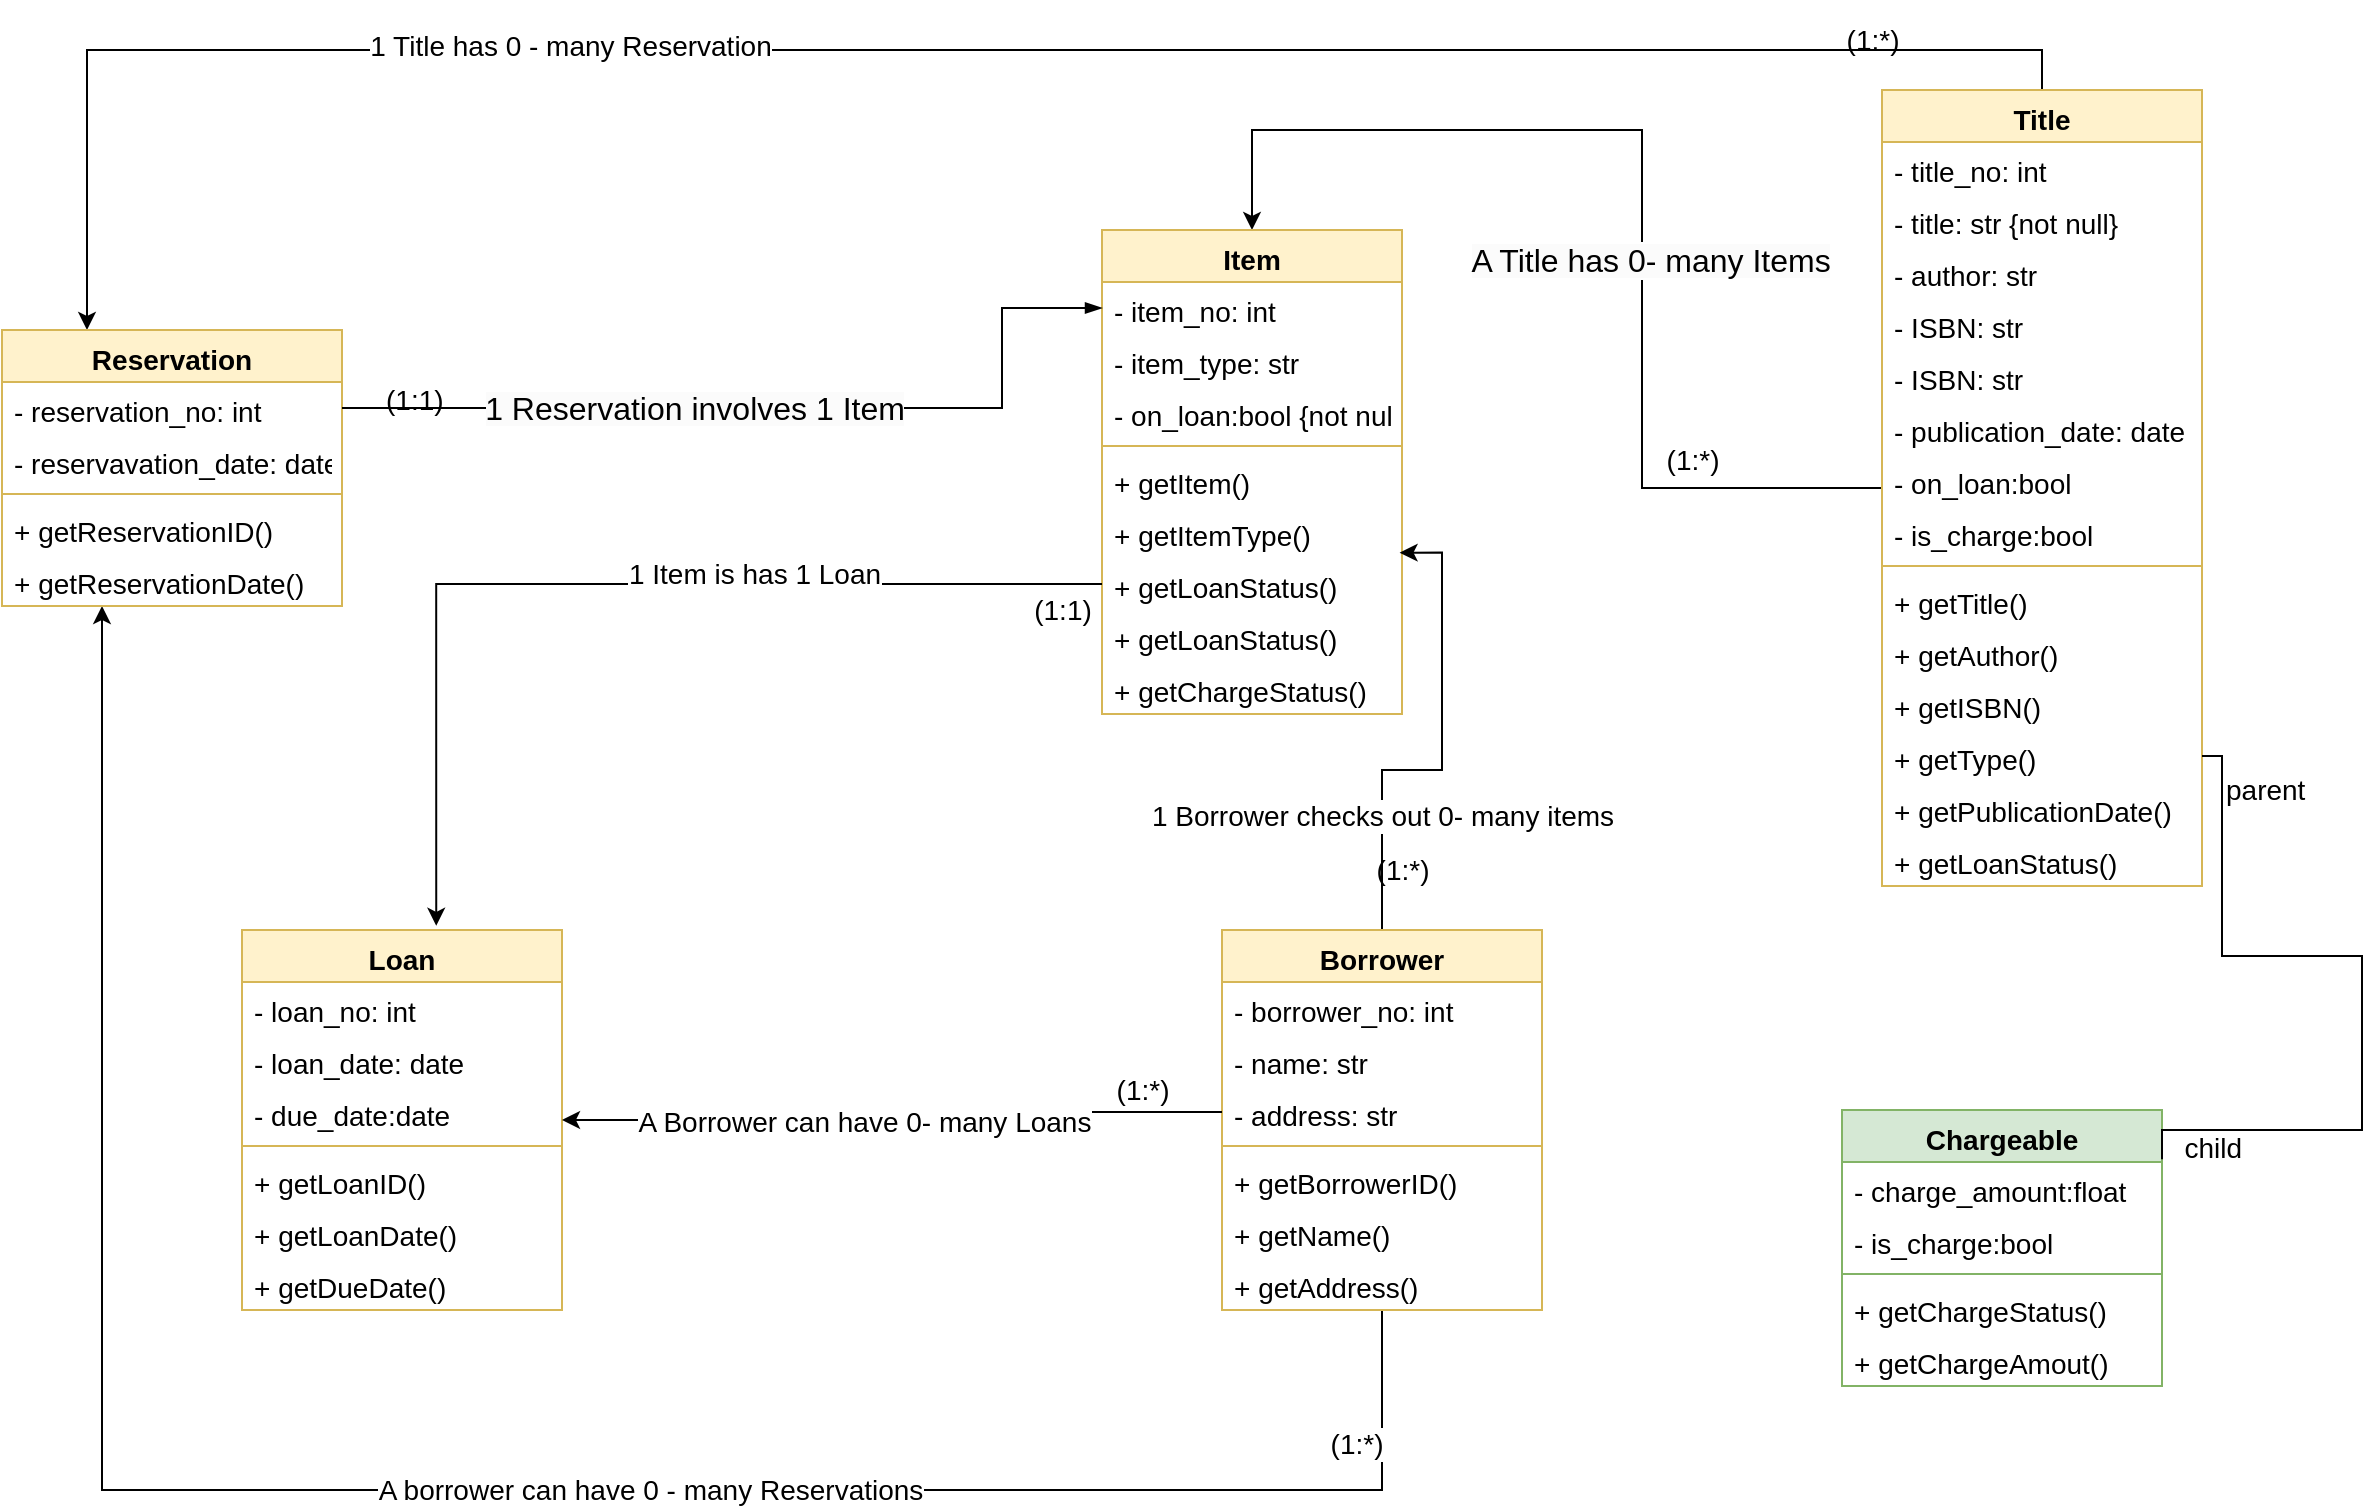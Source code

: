 <mxfile version="20.7.4" type="device"><diagram id="bBGUIYd9gj0dmMG-i7Sc" name="Page-1"><mxGraphModel dx="1505" dy="787" grid="1" gridSize="10" guides="1" tooltips="1" connect="1" arrows="1" fold="1" page="1" pageScale="1" pageWidth="827" pageHeight="1169" math="0" shadow="0"><root><mxCell id="0"/><mxCell id="1" parent="0"/><mxCell id="2UbSe9SqMsYkN2ziqk0T-15" style="edgeStyle=orthogonalEdgeStyle;rounded=0;orthogonalLoop=1;jettySize=auto;html=1;entryX=0.5;entryY=0;entryDx=0;entryDy=0;strokeColor=default;fontSize=14;startArrow=none;startFill=0;endArrow=classic;endFill=1;" edge="1" parent="1" source="ZYg50fIGtOqlQv4kDnU--1" target="ZYg50fIGtOqlQv4kDnU--32"><mxGeometry relative="1" as="geometry"><Array as="points"><mxPoint x="1040" y="359"/><mxPoint x="1040" y="180"/><mxPoint x="845" y="180"/></Array></mxGeometry></mxCell><mxCell id="2UbSe9SqMsYkN2ziqk0T-25" value="&lt;span style=&quot;font-family: Arial, sans-serif; font-size: 16px; text-align: start; text-indent: -24px; background-color: rgb(251, 251, 251);&quot;&gt;A Title has 0- many Items&lt;/span&gt;" style="edgeLabel;html=1;align=center;verticalAlign=middle;resizable=0;points=[];fontSize=14;" vertex="1" connectable="0" parent="2UbSe9SqMsYkN2ziqk0T-15"><mxGeometry x="-0.135" y="-4" relative="1" as="geometry"><mxPoint y="1" as="offset"/></mxGeometry></mxCell><mxCell id="2UbSe9SqMsYkN2ziqk0T-47" style="edgeStyle=orthogonalEdgeStyle;rounded=0;orthogonalLoop=1;jettySize=auto;html=1;entryX=0.25;entryY=0;entryDx=0;entryDy=0;strokeColor=default;fontSize=14;startArrow=none;startFill=0;endArrow=classic;endFill=1;" edge="1" parent="1" source="ZYg50fIGtOqlQv4kDnU--1" target="ZYg50fIGtOqlQv4kDnU--67"><mxGeometry relative="1" as="geometry"><Array as="points"><mxPoint x="1240" y="140"/><mxPoint x="263" y="140"/></Array></mxGeometry></mxCell><mxCell id="2UbSe9SqMsYkN2ziqk0T-49" value="1 Title has 0 - many Reservation" style="edgeLabel;html=1;align=center;verticalAlign=middle;resizable=0;points=[];fontSize=14;" vertex="1" connectable="0" parent="2UbSe9SqMsYkN2ziqk0T-47"><mxGeometry x="0.33" y="-2" relative="1" as="geometry"><mxPoint as="offset"/></mxGeometry></mxCell><mxCell id="ZYg50fIGtOqlQv4kDnU--1" value="Title" style="swimlane;fontStyle=1;align=center;verticalAlign=top;childLayout=stackLayout;horizontal=1;startSize=26;horizontalStack=0;resizeParent=1;resizeParentMax=0;resizeLast=0;collapsible=1;marginBottom=0;fillColor=#fff2cc;strokeColor=#d6b656;fontSize=14;" parent="1" vertex="1"><mxGeometry x="1160" y="160" width="160" height="398" as="geometry"/></mxCell><mxCell id="ZYg50fIGtOqlQv4kDnU--2" value="- title_no: int " style="text;strokeColor=none;fillColor=none;align=left;verticalAlign=top;spacingLeft=4;spacingRight=4;overflow=hidden;rotatable=0;points=[[0,0.5],[1,0.5]];portConstraint=eastwest;fontSize=14;" parent="ZYg50fIGtOqlQv4kDnU--1" vertex="1"><mxGeometry y="26" width="160" height="26" as="geometry"/></mxCell><mxCell id="ZYg50fIGtOqlQv4kDnU--47" value="- title: str {not null} " style="text;strokeColor=none;fillColor=none;align=left;verticalAlign=top;spacingLeft=4;spacingRight=4;overflow=hidden;rotatable=0;points=[[0,0.5],[1,0.5]];portConstraint=eastwest;fontSize=14;" parent="ZYg50fIGtOqlQv4kDnU--1" vertex="1"><mxGeometry y="52" width="160" height="26" as="geometry"/></mxCell><mxCell id="ZYg50fIGtOqlQv4kDnU--6" value="- author: str " style="text;strokeColor=none;fillColor=none;align=left;verticalAlign=top;spacingLeft=4;spacingRight=4;overflow=hidden;rotatable=0;points=[[0,0.5],[1,0.5]];portConstraint=eastwest;fontSize=14;" parent="ZYg50fIGtOqlQv4kDnU--1" vertex="1"><mxGeometry y="78" width="160" height="26" as="geometry"/></mxCell><mxCell id="_JZugC3QHb9U9VwwXws9-24" value="- ISBN: str " style="text;strokeColor=none;fillColor=none;align=left;verticalAlign=top;spacingLeft=4;spacingRight=4;overflow=hidden;rotatable=0;points=[[0,0.5],[1,0.5]];portConstraint=eastwest;fontSize=14;" parent="ZYg50fIGtOqlQv4kDnU--1" vertex="1"><mxGeometry y="104" width="160" height="26" as="geometry"/></mxCell><mxCell id="ZYg50fIGtOqlQv4kDnU--7" value="- ISBN: str " style="text;strokeColor=none;fillColor=none;align=left;verticalAlign=top;spacingLeft=4;spacingRight=4;overflow=hidden;rotatable=0;points=[[0,0.5],[1,0.5]];portConstraint=eastwest;fontSize=14;" parent="ZYg50fIGtOqlQv4kDnU--1" vertex="1"><mxGeometry y="130" width="160" height="26" as="geometry"/></mxCell><mxCell id="ZYg50fIGtOqlQv4kDnU--17" value="- publication_date: date " style="text;strokeColor=none;fillColor=none;align=left;verticalAlign=top;spacingLeft=4;spacingRight=4;overflow=hidden;rotatable=0;points=[[0,0.5],[1,0.5]];portConstraint=eastwest;fontSize=14;" parent="ZYg50fIGtOqlQv4kDnU--1" vertex="1"><mxGeometry y="156" width="160" height="26" as="geometry"/></mxCell><mxCell id="ZYg50fIGtOqlQv4kDnU--9" value="- on_loan:bool" style="text;strokeColor=none;fillColor=none;align=left;verticalAlign=top;spacingLeft=4;spacingRight=4;overflow=hidden;rotatable=0;points=[[0,0.5],[1,0.5]];portConstraint=eastwest;fontSize=14;" parent="ZYg50fIGtOqlQv4kDnU--1" vertex="1"><mxGeometry y="182" width="160" height="26" as="geometry"/></mxCell><mxCell id="ZYg50fIGtOqlQv4kDnU--10" value="- is_charge:bool" style="text;strokeColor=none;fillColor=none;align=left;verticalAlign=top;spacingLeft=4;spacingRight=4;overflow=hidden;rotatable=0;points=[[0,0.5],[1,0.5]];portConstraint=eastwest;fontSize=14;" parent="ZYg50fIGtOqlQv4kDnU--1" vertex="1"><mxGeometry y="208" width="160" height="26" as="geometry"/></mxCell><mxCell id="ZYg50fIGtOqlQv4kDnU--3" value="" style="line;strokeWidth=1;fillColor=none;align=left;verticalAlign=middle;spacingTop=-1;spacingLeft=3;spacingRight=3;rotatable=0;labelPosition=right;points=[];portConstraint=eastwest;strokeColor=inherit;fontSize=14;" parent="ZYg50fIGtOqlQv4kDnU--1" vertex="1"><mxGeometry y="234" width="160" height="8" as="geometry"/></mxCell><mxCell id="ZYg50fIGtOqlQv4kDnU--4" value="+ getTitle()&#10;" style="text;strokeColor=none;fillColor=none;align=left;verticalAlign=top;spacingLeft=4;spacingRight=4;overflow=hidden;rotatable=0;points=[[0,0.5],[1,0.5]];portConstraint=eastwest;fontSize=14;" parent="ZYg50fIGtOqlQv4kDnU--1" vertex="1"><mxGeometry y="242" width="160" height="26" as="geometry"/></mxCell><mxCell id="ZYg50fIGtOqlQv4kDnU--11" value="+ getAuthor()&#10;" style="text;strokeColor=none;fillColor=none;align=left;verticalAlign=top;spacingLeft=4;spacingRight=4;overflow=hidden;rotatable=0;points=[[0,0.5],[1,0.5]];portConstraint=eastwest;fontSize=14;" parent="ZYg50fIGtOqlQv4kDnU--1" vertex="1"><mxGeometry y="268" width="160" height="26" as="geometry"/></mxCell><mxCell id="ZYg50fIGtOqlQv4kDnU--12" value="+ getISBN()&#10;" style="text;strokeColor=none;fillColor=none;align=left;verticalAlign=top;spacingLeft=4;spacingRight=4;overflow=hidden;rotatable=0;points=[[0,0.5],[1,0.5]];portConstraint=eastwest;fontSize=14;" parent="ZYg50fIGtOqlQv4kDnU--1" vertex="1"><mxGeometry y="294" width="160" height="26" as="geometry"/></mxCell><mxCell id="ZYg50fIGtOqlQv4kDnU--13" value="+ getType()&#10;" style="text;strokeColor=none;fillColor=none;align=left;verticalAlign=top;spacingLeft=4;spacingRight=4;overflow=hidden;rotatable=0;points=[[0,0.5],[1,0.5]];portConstraint=eastwest;fontSize=14;" parent="ZYg50fIGtOqlQv4kDnU--1" vertex="1"><mxGeometry y="320" width="160" height="26" as="geometry"/></mxCell><mxCell id="ZYg50fIGtOqlQv4kDnU--14" value="+ getPublicationDate()&#10;" style="text;strokeColor=none;fillColor=none;align=left;verticalAlign=top;spacingLeft=4;spacingRight=4;overflow=hidden;rotatable=0;points=[[0,0.5],[1,0.5]];portConstraint=eastwest;fontSize=14;" parent="ZYg50fIGtOqlQv4kDnU--1" vertex="1"><mxGeometry y="346" width="160" height="26" as="geometry"/></mxCell><mxCell id="ZYg50fIGtOqlQv4kDnU--15" value="+ getLoanStatus()&#10;" style="text;strokeColor=none;fillColor=none;align=left;verticalAlign=top;spacingLeft=4;spacingRight=4;overflow=hidden;rotatable=0;points=[[0,0.5],[1,0.5]];portConstraint=eastwest;fontSize=14;" parent="ZYg50fIGtOqlQv4kDnU--1" vertex="1"><mxGeometry y="372" width="160" height="26" as="geometry"/></mxCell><mxCell id="ZYg50fIGtOqlQv4kDnU--32" value="Item" style="swimlane;fontStyle=1;align=center;verticalAlign=top;childLayout=stackLayout;horizontal=1;startSize=26;horizontalStack=0;resizeParent=1;resizeParentMax=0;resizeLast=0;collapsible=1;marginBottom=0;fillColor=#fff2cc;strokeColor=#d6b656;fontSize=14;" parent="1" vertex="1"><mxGeometry x="770" y="230" width="150" height="242" as="geometry"/></mxCell><mxCell id="ZYg50fIGtOqlQv4kDnU--33" value="- item_no: int" style="text;strokeColor=none;fillColor=none;align=left;verticalAlign=top;spacingLeft=4;spacingRight=4;overflow=hidden;rotatable=0;points=[[0,0.5],[1,0.5]];portConstraint=eastwest;fontSize=14;" parent="ZYg50fIGtOqlQv4kDnU--32" vertex="1"><mxGeometry y="26" width="150" height="26" as="geometry"/></mxCell><mxCell id="ZYg50fIGtOqlQv4kDnU--49" value="- item_type: str" style="text;strokeColor=none;fillColor=none;align=left;verticalAlign=top;spacingLeft=4;spacingRight=4;overflow=hidden;rotatable=0;points=[[0,0.5],[1,0.5]];portConstraint=eastwest;fontSize=14;" parent="ZYg50fIGtOqlQv4kDnU--32" vertex="1"><mxGeometry y="52" width="150" height="26" as="geometry"/></mxCell><mxCell id="ZYg50fIGtOqlQv4kDnU--37" value="- on_loan:bool {not null}" style="text;strokeColor=none;fillColor=none;align=left;verticalAlign=top;spacingLeft=4;spacingRight=4;overflow=hidden;rotatable=0;points=[[0,0.5],[1,0.5]];portConstraint=eastwest;fontSize=14;" parent="ZYg50fIGtOqlQv4kDnU--32" vertex="1"><mxGeometry y="78" width="150" height="26" as="geometry"/></mxCell><mxCell id="ZYg50fIGtOqlQv4kDnU--34" value="" style="line;strokeWidth=1;fillColor=none;align=left;verticalAlign=middle;spacingTop=-1;spacingLeft=3;spacingRight=3;rotatable=0;labelPosition=right;points=[];portConstraint=eastwest;strokeColor=inherit;fontSize=14;" parent="ZYg50fIGtOqlQv4kDnU--32" vertex="1"><mxGeometry y="104" width="150" height="8" as="geometry"/></mxCell><mxCell id="ZYg50fIGtOqlQv4kDnU--35" value="+ getItem()&#10;" style="text;strokeColor=none;fillColor=none;align=left;verticalAlign=top;spacingLeft=4;spacingRight=4;overflow=hidden;rotatable=0;points=[[0,0.5],[1,0.5]];portConstraint=eastwest;fontSize=14;" parent="ZYg50fIGtOqlQv4kDnU--32" vertex="1"><mxGeometry y="112" width="150" height="26" as="geometry"/></mxCell><mxCell id="ZYg50fIGtOqlQv4kDnU--50" value="+ getItemType()&#10;" style="text;strokeColor=none;fillColor=none;align=left;verticalAlign=top;spacingLeft=4;spacingRight=4;overflow=hidden;rotatable=0;points=[[0,0.5],[1,0.5]];portConstraint=eastwest;fontSize=14;" parent="ZYg50fIGtOqlQv4kDnU--32" vertex="1"><mxGeometry y="138" width="150" height="26" as="geometry"/></mxCell><mxCell id="2UbSe9SqMsYkN2ziqk0T-18" value="+ getLoanStatus()&#10;" style="text;strokeColor=none;fillColor=none;align=left;verticalAlign=top;spacingLeft=4;spacingRight=4;overflow=hidden;rotatable=0;points=[[0,0.5],[1,0.5]];portConstraint=eastwest;fontSize=14;" vertex="1" parent="ZYg50fIGtOqlQv4kDnU--32"><mxGeometry y="164" width="150" height="26" as="geometry"/></mxCell><mxCell id="ZYg50fIGtOqlQv4kDnU--38" value="+ getLoanStatus()&#10;" style="text;strokeColor=none;fillColor=none;align=left;verticalAlign=top;spacingLeft=4;spacingRight=4;overflow=hidden;rotatable=0;points=[[0,0.5],[1,0.5]];portConstraint=eastwest;fontSize=14;" parent="ZYg50fIGtOqlQv4kDnU--32" vertex="1"><mxGeometry y="190" width="150" height="26" as="geometry"/></mxCell><mxCell id="ZYg50fIGtOqlQv4kDnU--51" value="+ getChargeStatus() &#10;" style="text;strokeColor=none;fillColor=none;align=left;verticalAlign=top;spacingLeft=4;spacingRight=4;overflow=hidden;rotatable=0;points=[[0,0.5],[1,0.5]];portConstraint=eastwest;fontSize=14;" parent="ZYg50fIGtOqlQv4kDnU--32" vertex="1"><mxGeometry y="216" width="150" height="26" as="geometry"/></mxCell><mxCell id="2UbSe9SqMsYkN2ziqk0T-31" style="edgeStyle=orthogonalEdgeStyle;rounded=0;orthogonalLoop=1;jettySize=auto;html=1;strokeColor=default;fontSize=14;startArrow=none;startFill=0;endArrow=classic;endFill=1;" edge="1" parent="1" source="ZYg50fIGtOqlQv4kDnU--56" target="ZYg50fIGtOqlQv4kDnU--73"><mxGeometry relative="1" as="geometry"><mxPoint x="270" y="430" as="targetPoint"/><Array as="points"><mxPoint x="910" y="860"/><mxPoint x="270" y="860"/></Array></mxGeometry></mxCell><mxCell id="2UbSe9SqMsYkN2ziqk0T-32" value="A borrower can have 0 - many Reservations" style="edgeLabel;html=1;align=center;verticalAlign=middle;resizable=0;points=[];fontSize=14;" vertex="1" connectable="0" parent="2UbSe9SqMsYkN2ziqk0T-31"><mxGeometry x="-0.221" relative="1" as="geometry"><mxPoint as="offset"/></mxGeometry></mxCell><mxCell id="2UbSe9SqMsYkN2ziqk0T-44" value="(1:*)" style="edgeLabel;html=1;align=center;verticalAlign=middle;resizable=0;points=[];fontSize=14;" vertex="1" connectable="0" parent="2UbSe9SqMsYkN2ziqk0T-31"><mxGeometry x="-0.888" y="-7" relative="1" as="geometry"><mxPoint x="-6" y="1" as="offset"/></mxGeometry></mxCell><mxCell id="2UbSe9SqMsYkN2ziqk0T-33" style="edgeStyle=orthogonalEdgeStyle;rounded=0;orthogonalLoop=1;jettySize=auto;html=1;entryX=0.992;entryY=-0.103;entryDx=0;entryDy=0;entryPerimeter=0;strokeColor=default;fontSize=14;startArrow=none;startFill=0;endArrow=classic;endFill=1;" edge="1" parent="1" source="ZYg50fIGtOqlQv4kDnU--56" target="2UbSe9SqMsYkN2ziqk0T-18"><mxGeometry relative="1" as="geometry"/></mxCell><mxCell id="2UbSe9SqMsYkN2ziqk0T-34" value="1 Borrower checks out 0- many items" style="edgeLabel;html=1;align=center;verticalAlign=middle;resizable=0;points=[];fontSize=14;" vertex="1" connectable="0" parent="2UbSe9SqMsYkN2ziqk0T-33"><mxGeometry x="-0.525" relative="1" as="geometry"><mxPoint as="offset"/></mxGeometry></mxCell><mxCell id="ZYg50fIGtOqlQv4kDnU--56" value="Borrower" style="swimlane;fontStyle=1;align=center;verticalAlign=top;childLayout=stackLayout;horizontal=1;startSize=26;horizontalStack=0;resizeParent=1;resizeParentMax=0;resizeLast=0;collapsible=1;marginBottom=0;fillColor=#fff2cc;strokeColor=#d6b656;fontSize=14;" parent="1" vertex="1"><mxGeometry x="830" y="580" width="160" height="190" as="geometry"/></mxCell><mxCell id="ZYg50fIGtOqlQv4kDnU--57" value="- borrower_no: int" style="text;strokeColor=none;fillColor=none;align=left;verticalAlign=top;spacingLeft=4;spacingRight=4;overflow=hidden;rotatable=0;points=[[0,0.5],[1,0.5]];portConstraint=eastwest;fontSize=14;" parent="ZYg50fIGtOqlQv4kDnU--56" vertex="1"><mxGeometry y="26" width="160" height="26" as="geometry"/></mxCell><mxCell id="ZYg50fIGtOqlQv4kDnU--58" value="- name: str" style="text;strokeColor=none;fillColor=none;align=left;verticalAlign=top;spacingLeft=4;spacingRight=4;overflow=hidden;rotatable=0;points=[[0,0.5],[1,0.5]];portConstraint=eastwest;fontSize=14;" parent="ZYg50fIGtOqlQv4kDnU--56" vertex="1"><mxGeometry y="52" width="160" height="26" as="geometry"/></mxCell><mxCell id="ZYg50fIGtOqlQv4kDnU--66" value="- address: str" style="text;strokeColor=none;fillColor=none;align=left;verticalAlign=top;spacingLeft=4;spacingRight=4;overflow=hidden;rotatable=0;points=[[0,0.5],[1,0.5]];portConstraint=eastwest;fontSize=14;" parent="ZYg50fIGtOqlQv4kDnU--56" vertex="1"><mxGeometry y="78" width="160" height="26" as="geometry"/></mxCell><mxCell id="ZYg50fIGtOqlQv4kDnU--61" value="" style="line;strokeWidth=1;fillColor=none;align=left;verticalAlign=middle;spacingTop=-1;spacingLeft=3;spacingRight=3;rotatable=0;labelPosition=right;points=[];portConstraint=eastwest;strokeColor=inherit;fontSize=14;" parent="ZYg50fIGtOqlQv4kDnU--56" vertex="1"><mxGeometry y="104" width="160" height="8" as="geometry"/></mxCell><mxCell id="ZYg50fIGtOqlQv4kDnU--62" value="+ getBorrowerID()&#10;" style="text;strokeColor=none;fillColor=none;align=left;verticalAlign=top;spacingLeft=4;spacingRight=4;overflow=hidden;rotatable=0;points=[[0,0.5],[1,0.5]];portConstraint=eastwest;fontSize=14;" parent="ZYg50fIGtOqlQv4kDnU--56" vertex="1"><mxGeometry y="112" width="160" height="26" as="geometry"/></mxCell><mxCell id="ZYg50fIGtOqlQv4kDnU--63" value="+ getName()&#10;" style="text;strokeColor=none;fillColor=none;align=left;verticalAlign=top;spacingLeft=4;spacingRight=4;overflow=hidden;rotatable=0;points=[[0,0.5],[1,0.5]];portConstraint=eastwest;fontSize=14;" parent="ZYg50fIGtOqlQv4kDnU--56" vertex="1"><mxGeometry y="138" width="160" height="26" as="geometry"/></mxCell><mxCell id="ZYg50fIGtOqlQv4kDnU--64" value="+ getAddress()&#10;" style="text;strokeColor=none;fillColor=none;align=left;verticalAlign=top;spacingLeft=4;spacingRight=4;overflow=hidden;rotatable=0;points=[[0,0.5],[1,0.5]];portConstraint=eastwest;fontSize=14;" parent="ZYg50fIGtOqlQv4kDnU--56" vertex="1"><mxGeometry y="164" width="160" height="26" as="geometry"/></mxCell><mxCell id="ZYg50fIGtOqlQv4kDnU--67" value="Reservation" style="swimlane;fontStyle=1;align=center;verticalAlign=top;childLayout=stackLayout;horizontal=1;startSize=26;horizontalStack=0;resizeParent=1;resizeParentMax=0;resizeLast=0;collapsible=1;marginBottom=0;fillColor=#fff2cc;strokeColor=#d6b656;fontSize=14;" parent="1" vertex="1"><mxGeometry x="220" y="280" width="170" height="138" as="geometry"/></mxCell><mxCell id="ZYg50fIGtOqlQv4kDnU--68" value="- reservation_no: int" style="text;strokeColor=none;fillColor=none;align=left;verticalAlign=top;spacingLeft=4;spacingRight=4;overflow=hidden;rotatable=0;points=[[0,0.5],[1,0.5]];portConstraint=eastwest;fontSize=14;" parent="ZYg50fIGtOqlQv4kDnU--67" vertex="1"><mxGeometry y="26" width="170" height="26" as="geometry"/></mxCell><mxCell id="ZYg50fIGtOqlQv4kDnU--69" value="- reservavation_date: date" style="text;strokeColor=none;fillColor=none;align=left;verticalAlign=top;spacingLeft=4;spacingRight=4;overflow=hidden;rotatable=0;points=[[0,0.5],[1,0.5]];portConstraint=eastwest;fontSize=14;" parent="ZYg50fIGtOqlQv4kDnU--67" vertex="1"><mxGeometry y="52" width="170" height="26" as="geometry"/></mxCell><mxCell id="ZYg50fIGtOqlQv4kDnU--71" value="" style="line;strokeWidth=1;fillColor=none;align=left;verticalAlign=middle;spacingTop=-1;spacingLeft=3;spacingRight=3;rotatable=0;labelPosition=right;points=[];portConstraint=eastwest;strokeColor=inherit;fontSize=14;" parent="ZYg50fIGtOqlQv4kDnU--67" vertex="1"><mxGeometry y="78" width="170" height="8" as="geometry"/></mxCell><mxCell id="ZYg50fIGtOqlQv4kDnU--72" value="+ getReservationID()&#10;" style="text;strokeColor=none;fillColor=none;align=left;verticalAlign=top;spacingLeft=4;spacingRight=4;overflow=hidden;rotatable=0;points=[[0,0.5],[1,0.5]];portConstraint=eastwest;fontSize=14;" parent="ZYg50fIGtOqlQv4kDnU--67" vertex="1"><mxGeometry y="86" width="170" height="26" as="geometry"/></mxCell><mxCell id="ZYg50fIGtOqlQv4kDnU--73" value="+ getReservationDate()&#10;" style="text;strokeColor=none;fillColor=none;align=left;verticalAlign=top;spacingLeft=4;spacingRight=4;overflow=hidden;rotatable=0;points=[[0,0.5],[1,0.5]];portConstraint=eastwest;fontSize=14;" parent="ZYg50fIGtOqlQv4kDnU--67" vertex="1"><mxGeometry y="112" width="170" height="26" as="geometry"/></mxCell><mxCell id="ZYg50fIGtOqlQv4kDnU--75" value="Loan" style="swimlane;fontStyle=1;align=center;verticalAlign=top;childLayout=stackLayout;horizontal=1;startSize=26;horizontalStack=0;resizeParent=1;resizeParentMax=0;resizeLast=0;collapsible=1;marginBottom=0;fillColor=#fff2cc;strokeColor=#d6b656;fontSize=14;" parent="1" vertex="1"><mxGeometry x="340" y="580" width="160" height="190" as="geometry"/></mxCell><mxCell id="ZYg50fIGtOqlQv4kDnU--76" value="- loan_no: int" style="text;strokeColor=none;fillColor=none;align=left;verticalAlign=top;spacingLeft=4;spacingRight=4;overflow=hidden;rotatable=0;points=[[0,0.5],[1,0.5]];portConstraint=eastwest;fontSize=14;" parent="ZYg50fIGtOqlQv4kDnU--75" vertex="1"><mxGeometry y="26" width="160" height="26" as="geometry"/></mxCell><mxCell id="ZYg50fIGtOqlQv4kDnU--81" value="- loan_date: date" style="text;strokeColor=none;fillColor=none;align=left;verticalAlign=top;spacingLeft=4;spacingRight=4;overflow=hidden;rotatable=0;points=[[0,0.5],[1,0.5]];portConstraint=eastwest;fontSize=14;" parent="ZYg50fIGtOqlQv4kDnU--75" vertex="1"><mxGeometry y="52" width="160" height="26" as="geometry"/></mxCell><mxCell id="ZYg50fIGtOqlQv4kDnU--77" value="- due_date:date" style="text;strokeColor=none;fillColor=none;align=left;verticalAlign=top;spacingLeft=4;spacingRight=4;overflow=hidden;rotatable=0;points=[[0,0.5],[1,0.5]];portConstraint=eastwest;fontSize=14;" parent="ZYg50fIGtOqlQv4kDnU--75" vertex="1"><mxGeometry y="78" width="160" height="26" as="geometry"/></mxCell><mxCell id="ZYg50fIGtOqlQv4kDnU--78" value="" style="line;strokeWidth=1;fillColor=none;align=left;verticalAlign=middle;spacingTop=-1;spacingLeft=3;spacingRight=3;rotatable=0;labelPosition=right;points=[];portConstraint=eastwest;strokeColor=inherit;fontSize=14;" parent="ZYg50fIGtOqlQv4kDnU--75" vertex="1"><mxGeometry y="104" width="160" height="8" as="geometry"/></mxCell><mxCell id="ZYg50fIGtOqlQv4kDnU--79" value="+ getLoanID()&#10;" style="text;strokeColor=none;fillColor=none;align=left;verticalAlign=top;spacingLeft=4;spacingRight=4;overflow=hidden;rotatable=0;points=[[0,0.5],[1,0.5]];portConstraint=eastwest;fontSize=14;" parent="ZYg50fIGtOqlQv4kDnU--75" vertex="1"><mxGeometry y="112" width="160" height="26" as="geometry"/></mxCell><mxCell id="ZYg50fIGtOqlQv4kDnU--82" value="+ getLoanDate()&#10;" style="text;strokeColor=none;fillColor=none;align=left;verticalAlign=top;spacingLeft=4;spacingRight=4;overflow=hidden;rotatable=0;points=[[0,0.5],[1,0.5]];portConstraint=eastwest;fontSize=14;" parent="ZYg50fIGtOqlQv4kDnU--75" vertex="1"><mxGeometry y="138" width="160" height="26" as="geometry"/></mxCell><mxCell id="ZYg50fIGtOqlQv4kDnU--80" value="+ getDueDate()&#10;" style="text;strokeColor=none;fillColor=none;align=left;verticalAlign=top;spacingLeft=4;spacingRight=4;overflow=hidden;rotatable=0;points=[[0,0.5],[1,0.5]];portConstraint=eastwest;fontSize=14;" parent="ZYg50fIGtOqlQv4kDnU--75" vertex="1"><mxGeometry y="164" width="160" height="26" as="geometry"/></mxCell><mxCell id="ZYg50fIGtOqlQv4kDnU--83" value="Chargeable" style="swimlane;fontStyle=1;align=center;verticalAlign=top;childLayout=stackLayout;horizontal=1;startSize=26;horizontalStack=0;resizeParent=1;resizeParentMax=0;resizeLast=0;collapsible=1;marginBottom=0;fillColor=#d5e8d4;strokeColor=#82b366;fontSize=14;" parent="1" vertex="1"><mxGeometry x="1140" y="670" width="160" height="138" as="geometry"><mxRectangle x="150" y="40" width="110" height="30" as="alternateBounds"/></mxGeometry></mxCell><mxCell id="ZYg50fIGtOqlQv4kDnU--84" value="- charge_amount:float" style="text;strokeColor=none;fillColor=none;align=left;verticalAlign=top;spacingLeft=4;spacingRight=4;overflow=hidden;rotatable=0;points=[[0,0.5],[1,0.5]];portConstraint=eastwest;fontSize=14;" parent="ZYg50fIGtOqlQv4kDnU--83" vertex="1"><mxGeometry y="26" width="160" height="26" as="geometry"/></mxCell><mxCell id="ZYg50fIGtOqlQv4kDnU--85" value="- is_charge:bool" style="text;strokeColor=none;fillColor=none;align=left;verticalAlign=top;spacingLeft=4;spacingRight=4;overflow=hidden;rotatable=0;points=[[0,0.5],[1,0.5]];portConstraint=eastwest;fontSize=14;" parent="ZYg50fIGtOqlQv4kDnU--83" vertex="1"><mxGeometry y="52" width="160" height="26" as="geometry"/></mxCell><mxCell id="ZYg50fIGtOqlQv4kDnU--86" value="" style="line;strokeWidth=1;fillColor=none;align=left;verticalAlign=middle;spacingTop=-1;spacingLeft=3;spacingRight=3;rotatable=0;labelPosition=right;points=[];portConstraint=eastwest;strokeColor=inherit;fontSize=14;" parent="ZYg50fIGtOqlQv4kDnU--83" vertex="1"><mxGeometry y="78" width="160" height="8" as="geometry"/></mxCell><mxCell id="ZYg50fIGtOqlQv4kDnU--87" value="+ getChargeStatus()&#10;" style="text;strokeColor=none;fillColor=none;align=left;verticalAlign=top;spacingLeft=4;spacingRight=4;overflow=hidden;rotatable=0;points=[[0,0.5],[1,0.5]];portConstraint=eastwest;fontSize=14;" parent="ZYg50fIGtOqlQv4kDnU--83" vertex="1"><mxGeometry y="86" width="160" height="26" as="geometry"/></mxCell><mxCell id="ZYg50fIGtOqlQv4kDnU--88" value="+ getChargeAmout()&#10;" style="text;strokeColor=none;fillColor=none;align=left;verticalAlign=top;spacingLeft=4;spacingRight=4;overflow=hidden;rotatable=0;points=[[0,0.5],[1,0.5]];portConstraint=eastwest;fontSize=14;" parent="ZYg50fIGtOqlQv4kDnU--83" vertex="1"><mxGeometry y="112" width="160" height="26" as="geometry"/></mxCell><mxCell id="2UbSe9SqMsYkN2ziqk0T-13" style="edgeStyle=orthogonalEdgeStyle;rounded=0;orthogonalLoop=1;jettySize=auto;html=1;entryX=0;entryY=0.5;entryDx=0;entryDy=0;fontSize=14;startArrow=none;startFill=0;endArrow=blockThin;endFill=1;strokeColor=default;" edge="1" parent="1" source="ZYg50fIGtOqlQv4kDnU--68" target="ZYg50fIGtOqlQv4kDnU--33"><mxGeometry relative="1" as="geometry"><Array as="points"><mxPoint x="720" y="319"/><mxPoint x="720" y="269"/></Array></mxGeometry></mxCell><mxCell id="2UbSe9SqMsYkN2ziqk0T-23" value="&lt;span style=&quot;font-family: Arial, sans-serif; font-size: 16px; text-align: start; text-indent: -24px; background-color: rgb(251, 251, 251);&quot;&gt;1 Reservation involves 1 Item&lt;/span&gt;" style="edgeLabel;html=1;align=center;verticalAlign=middle;resizable=0;points=[];fontSize=14;" vertex="1" connectable="0" parent="2UbSe9SqMsYkN2ziqk0T-13"><mxGeometry x="-0.579" relative="1" as="geometry"><mxPoint x="85" as="offset"/></mxGeometry></mxCell><mxCell id="2UbSe9SqMsYkN2ziqk0T-14" value="&lt;p style=&quot;margin: 0cm 0cm 0cm 72pt; line-height: 16.867px; font-size: 11pt; font-family: Arial, sans-serif; text-align: start; text-indent: -18pt;&quot; class=&quot;MsoNormal&quot;&gt;&lt;br&gt;&lt;/p&gt;" style="text;html=1;align=center;verticalAlign=middle;resizable=0;points=[];autosize=1;strokeColor=none;fillColor=none;fontSize=14;" vertex="1" parent="1"><mxGeometry x="515" y="270" width="120" height="30" as="geometry"/></mxCell><mxCell id="2UbSe9SqMsYkN2ziqk0T-16" value="&lt;p style=&quot;margin: 0cm 0cm 0cm 72pt; line-height: 16.867px; font-size: 11pt; font-family: Arial, sans-serif; text-align: start; text-indent: -18pt;&quot; class=&quot;MsoNormal&quot;&gt;&lt;br&gt;&lt;/p&gt;" style="text;html=1;align=center;verticalAlign=middle;resizable=0;points=[];autosize=1;strokeColor=none;fillColor=none;fontSize=14;" vertex="1" parent="1"><mxGeometry x="870" y="115" width="120" height="30" as="geometry"/></mxCell><mxCell id="2UbSe9SqMsYkN2ziqk0T-19" style="edgeStyle=orthogonalEdgeStyle;rounded=0;orthogonalLoop=1;jettySize=auto;html=1;entryX=0.607;entryY=-0.011;entryDx=0;entryDy=0;entryPerimeter=0;strokeColor=default;fontSize=14;startArrow=none;startFill=0;endArrow=classic;endFill=1;" edge="1" parent="1" source="2UbSe9SqMsYkN2ziqk0T-18" target="ZYg50fIGtOqlQv4kDnU--75"><mxGeometry relative="1" as="geometry"/></mxCell><mxCell id="2UbSe9SqMsYkN2ziqk0T-20" value="1 Item is has 1 Loan" style="edgeLabel;html=1;align=center;verticalAlign=middle;resizable=0;points=[];fontSize=14;" vertex="1" connectable="0" parent="2UbSe9SqMsYkN2ziqk0T-19"><mxGeometry x="-0.137" y="-1" relative="1" as="geometry"><mxPoint x="43" y="-4" as="offset"/></mxGeometry></mxCell><mxCell id="2UbSe9SqMsYkN2ziqk0T-27" style="edgeStyle=orthogonalEdgeStyle;rounded=0;orthogonalLoop=1;jettySize=auto;html=1;strokeColor=default;fontSize=14;startArrow=none;startFill=0;endArrow=classic;endFill=1;" edge="1" parent="1" source="ZYg50fIGtOqlQv4kDnU--66" target="ZYg50fIGtOqlQv4kDnU--75"><mxGeometry relative="1" as="geometry"/></mxCell><mxCell id="2UbSe9SqMsYkN2ziqk0T-30" value="A Borrower can have 0- many Loans" style="edgeLabel;html=1;align=center;verticalAlign=middle;resizable=0;points=[];fontSize=14;" vertex="1" connectable="0" parent="2UbSe9SqMsYkN2ziqk0T-27"><mxGeometry x="0.191" y="6" relative="1" as="geometry"><mxPoint x="16" y="-5" as="offset"/></mxGeometry></mxCell><mxCell id="2UbSe9SqMsYkN2ziqk0T-37" value="(1:*)" style="text;html=1;align=center;verticalAlign=middle;resizable=0;points=[];autosize=1;strokeColor=none;fillColor=none;fontSize=14;" vertex="1" parent="1"><mxGeometry x="1040" y="330" width="50" height="30" as="geometry"/></mxCell><mxCell id="2UbSe9SqMsYkN2ziqk0T-40" value="(1:1)" style="text;html=1;align=center;verticalAlign=middle;resizable=0;points=[];autosize=1;strokeColor=none;fillColor=none;fontSize=14;" vertex="1" parent="1"><mxGeometry x="725" y="405" width="50" height="30" as="geometry"/></mxCell><mxCell id="2UbSe9SqMsYkN2ziqk0T-42" value="(1:*)" style="text;html=1;align=center;verticalAlign=middle;resizable=0;points=[];autosize=1;strokeColor=none;fillColor=none;fontSize=14;" vertex="1" parent="1"><mxGeometry x="765" y="645" width="50" height="30" as="geometry"/></mxCell><mxCell id="2UbSe9SqMsYkN2ziqk0T-43" value="(1:*)" style="text;html=1;align=center;verticalAlign=middle;resizable=0;points=[];autosize=1;strokeColor=none;fillColor=none;fontSize=14;" vertex="1" parent="1"><mxGeometry x="895" y="535" width="50" height="30" as="geometry"/></mxCell><mxCell id="2UbSe9SqMsYkN2ziqk0T-46" value="(1:1)" style="text;whiteSpace=wrap;html=1;fontSize=14;" vertex="1" parent="1"><mxGeometry x="410" y="300" width="60" height="40" as="geometry"/></mxCell><mxCell id="2UbSe9SqMsYkN2ziqk0T-50" value="&lt;span style=&quot;color: rgba(0, 0, 0, 0); font-family: monospace; font-size: 0px; text-align: start;&quot;&gt;%3CmxGraphModel%3E%3Croot%3E%3CmxCell%20id%3D%220%22%2F%3E%3CmxCell%20id%3D%221%22%20parent%3D%220%22%2F%3E%3CmxCell%20id%3D%222%22%20value%3D%22(1%3A*)%22%20style%3D%22text%3Bhtml%3D1%3Balign%3Dcenter%3BverticalAlign%3Dmiddle%3Bresizable%3D0%3Bpoints%3D%5B%5D%3Bautosize%3D1%3BstrokeColor%3Dnone%3BfillColor%3Dnone%3BfontSize%3D14%3B%22%20vertex%3D%221%22%20parent%3D%221%22%3E%3CmxGeometry%20x%3D%221040%22%20y%3D%22330%22%20width%3D%2250%22%20height%3D%2230%22%20as%3D%22geometry%22%2F%3E%3C%2FmxCell%3E%3C%2Froot%3E%3C%2FmxGraphModel%3E&lt;/span&gt;" style="text;html=1;align=center;verticalAlign=middle;resizable=0;points=[];autosize=1;strokeColor=none;fillColor=none;fontSize=14;" vertex="1" parent="1"><mxGeometry x="1170" y="115" width="20" height="30" as="geometry"/></mxCell><mxCell id="2UbSe9SqMsYkN2ziqk0T-53" value="&lt;span style=&quot;color: rgba(0, 0, 0, 0); font-family: monospace; font-size: 0px; text-align: start;&quot;&gt;%3CmxGraphModel%3E%3Croot%3E%3CmxCell%20id%3D%220%22%2F%3E%3CmxCell%20id%3D%221%22%20parent%3D%220%22%2F%3E%3CmxCell%20id%3D%222%22%20value%3D%22(1%3A*)%22%20style%3D%22text%3Bhtml%3D1%3Balign%3Dcenter%3BverticalAlign%3Dmiddle%3Bresizable%3D0%3Bpoints%3D%5B%5D%3Bautosize%3D1%3BstrokeColor%3Dnone%3BfillColor%3Dnone%3BfontSize%3D14%3B%22%20vertex%3D%221%22%20parent%3D%221%22%3E%3CmxGeometry%20x%3D%221040%22%20y%3D%22330%22%20width%3D%2250%22%20height%3D%2230%22%20as%3D%22geometry%22%2F%3E%3C%2FmxCell%3E%3C%2Froot%3E%3C%2FmxGraphModel%3E&lt;/span&gt;" style="text;html=1;align=center;verticalAlign=middle;resizable=0;points=[];autosize=1;strokeColor=none;fillColor=none;fontSize=14;" vertex="1" parent="1"><mxGeometry x="1120" y="115" width="20" height="30" as="geometry"/></mxCell><mxCell id="2UbSe9SqMsYkN2ziqk0T-54" value="(1:*)" style="text;html=1;align=center;verticalAlign=middle;resizable=0;points=[];autosize=1;strokeColor=none;fillColor=none;fontSize=14;" vertex="1" parent="1"><mxGeometry x="1130" y="120" width="50" height="30" as="geometry"/></mxCell><mxCell id="2UbSe9SqMsYkN2ziqk0T-55" value="" style="endArrow=none;html=1;edgeStyle=orthogonalEdgeStyle;rounded=0;strokeColor=default;fontSize=14;exitX=1;exitY=0.5;exitDx=0;exitDy=0;entryX=1;entryY=-0.051;entryDx=0;entryDy=0;entryPerimeter=0;" edge="1" parent="1" source="ZYg50fIGtOqlQv4kDnU--13" target="ZYg50fIGtOqlQv4kDnU--84"><mxGeometry relative="1" as="geometry"><mxPoint x="1190" y="610" as="sourcePoint"/><mxPoint x="1310" y="680" as="targetPoint"/><Array as="points"><mxPoint x="1330" y="493"/><mxPoint x="1330" y="593"/><mxPoint x="1400" y="593"/><mxPoint x="1400" y="680"/><mxPoint x="1300" y="680"/></Array></mxGeometry></mxCell><mxCell id="2UbSe9SqMsYkN2ziqk0T-56" value="parent" style="edgeLabel;resizable=0;html=1;align=left;verticalAlign=bottom;fontSize=14;" connectable="0" vertex="1" parent="2UbSe9SqMsYkN2ziqk0T-55"><mxGeometry x="-1" relative="1" as="geometry"><mxPoint x="10" y="27" as="offset"/></mxGeometry></mxCell><mxCell id="2UbSe9SqMsYkN2ziqk0T-57" value="child" style="edgeLabel;resizable=0;html=1;align=right;verticalAlign=bottom;fontSize=14;" connectable="0" vertex="1" parent="2UbSe9SqMsYkN2ziqk0T-55"><mxGeometry x="1" relative="1" as="geometry"><mxPoint x="40" y="5" as="offset"/></mxGeometry></mxCell></root></mxGraphModel></diagram></mxfile>